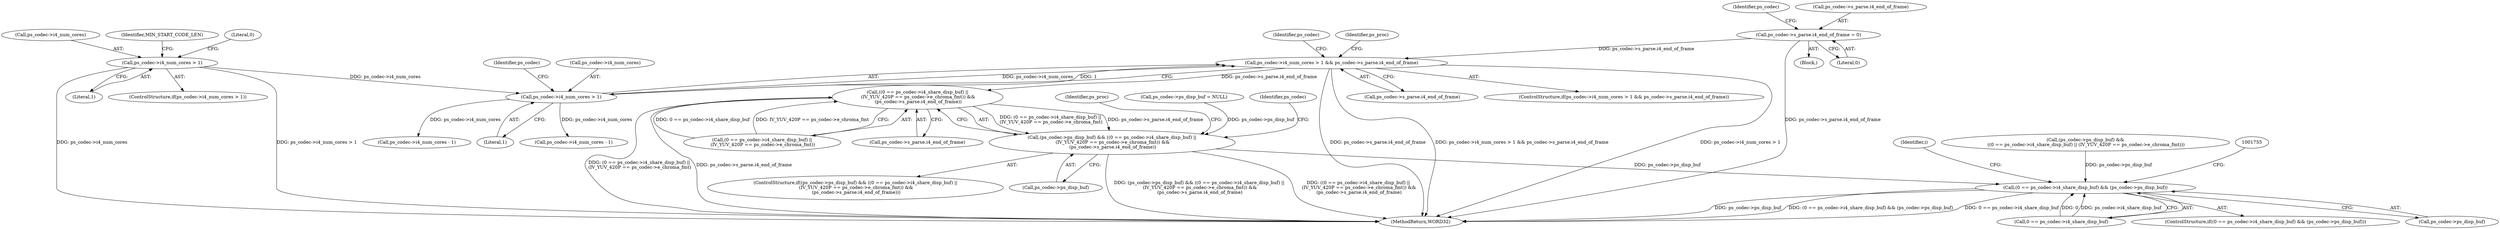 digraph "0_Android_87fb7909c49e6a4510ba86ace1ffc83459c7e1b9@pointer" {
"1001256" [label="(Call,ps_codec->i4_num_cores > 1 && ps_codec->s_parse.i4_end_of_frame)"];
"1001257" [label="(Call,ps_codec->i4_num_cores > 1)"];
"1000786" [label="(Call,ps_codec->i4_num_cores > 1)"];
"1000763" [label="(Call,ps_codec->s_parse.i4_end_of_frame = 0)"];
"1001565" [label="(Call,((0 == ps_codec->i4_share_disp_buf) ||\n (IV_YUV_420P == ps_codec->e_chroma_fmt)) &&\n (ps_codec->s_parse.i4_end_of_frame))"];
"1001561" [label="(Call,(ps_codec->ps_disp_buf) && ((0 == ps_codec->i4_share_disp_buf) ||\n (IV_YUV_420P == ps_codec->e_chroma_fmt)) &&\n (ps_codec->s_parse.i4_end_of_frame))"];
"1001744" [label="(Call,(0 == ps_codec->i4_share_disp_buf) && (ps_codec->ps_disp_buf))"];
"1000145" [label="(Block,)"];
"1001765" [label="(Identifier,i)"];
"1000785" [label="(ControlStructure,if(ps_codec->i4_num_cores > 1))"];
"1001585" [label="(Identifier,ps_proc)"];
"1001258" [label="(Call,ps_codec->i4_num_cores)"];
"1001270" [label="(Identifier,ps_proc)"];
"1001562" [label="(Call,ps_codec->ps_disp_buf)"];
"1000786" [label="(Call,ps_codec->i4_num_cores > 1)"];
"1001565" [label="(Call,((0 == ps_codec->i4_share_disp_buf) ||\n (IV_YUV_420P == ps_codec->e_chroma_fmt)) &&\n (ps_codec->s_parse.i4_end_of_frame))"];
"1001264" [label="(Identifier,ps_codec)"];
"1000763" [label="(Call,ps_codec->s_parse.i4_end_of_frame = 0)"];
"1001743" [label="(ControlStructure,if((0 == ps_codec->i4_share_disp_buf) && (ps_codec->ps_disp_buf)))"];
"1001750" [label="(Call,ps_codec->ps_disp_buf)"];
"1000790" [label="(Literal,1)"];
"1001261" [label="(Literal,1)"];
"1001257" [label="(Call,ps_codec->i4_num_cores > 1)"];
"1001563" [label="(Identifier,ps_codec)"];
"1001560" [label="(ControlStructure,if((ps_codec->ps_disp_buf) && ((0 == ps_codec->i4_share_disp_buf) ||\n (IV_YUV_420P == ps_codec->e_chroma_fmt)) &&\n (ps_codec->s_parse.i4_end_of_frame)))"];
"1001282" [label="(Call,(ps_codec->ps_disp_buf) &&\n ((0 == ps_codec->i4_share_disp_buf) || (IV_YUV_420P == ps_codec->e_chroma_fmt)))"];
"1001256" [label="(Call,ps_codec->i4_num_cores > 1 && ps_codec->s_parse.i4_end_of_frame)"];
"1000787" [label="(Call,ps_codec->i4_num_cores)"];
"1000796" [label="(Identifier,MIN_START_CODE_LEN)"];
"1000769" [label="(Literal,0)"];
"1000772" [label="(Identifier,ps_codec)"];
"1001566" [label="(Call,(0 == ps_codec->i4_share_disp_buf) ||\n (IV_YUV_420P == ps_codec->e_chroma_fmt))"];
"1001577" [label="(Call,ps_codec->s_parse.i4_end_of_frame)"];
"1001276" [label="(Call,ps_codec->i4_num_cores - 1)"];
"1000764" [label="(Call,ps_codec->s_parse.i4_end_of_frame)"];
"1001903" [label="(MethodReturn,WORD32)"];
"1001744" [label="(Call,(0 == ps_codec->i4_share_disp_buf) && (ps_codec->ps_disp_buf))"];
"1001769" [label="(Call,ps_codec->i4_num_cores - 1)"];
"1001255" [label="(ControlStructure,if(ps_codec->i4_num_cores > 1 && ps_codec->s_parse.i4_end_of_frame))"];
"1001680" [label="(Identifier,ps_codec)"];
"1001561" [label="(Call,(ps_codec->ps_disp_buf) && ((0 == ps_codec->i4_share_disp_buf) ||\n (IV_YUV_420P == ps_codec->e_chroma_fmt)) &&\n (ps_codec->s_parse.i4_end_of_frame))"];
"1000793" [label="(Literal,0)"];
"1001745" [label="(Call,0 == ps_codec->i4_share_disp_buf)"];
"1001262" [label="(Call,ps_codec->s_parse.i4_end_of_frame)"];
"1000780" [label="(Call,ps_codec->ps_disp_buf = NULL)"];
"1001256" -> "1001255"  [label="AST: "];
"1001256" -> "1001257"  [label="CFG: "];
"1001256" -> "1001262"  [label="CFG: "];
"1001257" -> "1001256"  [label="AST: "];
"1001262" -> "1001256"  [label="AST: "];
"1001270" -> "1001256"  [label="CFG: "];
"1001563" -> "1001256"  [label="CFG: "];
"1001256" -> "1001903"  [label="DDG: ps_codec->i4_num_cores > 1"];
"1001256" -> "1001903"  [label="DDG: ps_codec->s_parse.i4_end_of_frame"];
"1001256" -> "1001903"  [label="DDG: ps_codec->i4_num_cores > 1 && ps_codec->s_parse.i4_end_of_frame"];
"1001257" -> "1001256"  [label="DDG: ps_codec->i4_num_cores"];
"1001257" -> "1001256"  [label="DDG: 1"];
"1000763" -> "1001256"  [label="DDG: ps_codec->s_parse.i4_end_of_frame"];
"1001256" -> "1001565"  [label="DDG: ps_codec->s_parse.i4_end_of_frame"];
"1001257" -> "1001261"  [label="CFG: "];
"1001258" -> "1001257"  [label="AST: "];
"1001261" -> "1001257"  [label="AST: "];
"1001264" -> "1001257"  [label="CFG: "];
"1000786" -> "1001257"  [label="DDG: ps_codec->i4_num_cores"];
"1001257" -> "1001276"  [label="DDG: ps_codec->i4_num_cores"];
"1001257" -> "1001769"  [label="DDG: ps_codec->i4_num_cores"];
"1000786" -> "1000785"  [label="AST: "];
"1000786" -> "1000790"  [label="CFG: "];
"1000787" -> "1000786"  [label="AST: "];
"1000790" -> "1000786"  [label="AST: "];
"1000793" -> "1000786"  [label="CFG: "];
"1000796" -> "1000786"  [label="CFG: "];
"1000786" -> "1001903"  [label="DDG: ps_codec->i4_num_cores > 1"];
"1000786" -> "1001903"  [label="DDG: ps_codec->i4_num_cores"];
"1000763" -> "1000145"  [label="AST: "];
"1000763" -> "1000769"  [label="CFG: "];
"1000764" -> "1000763"  [label="AST: "];
"1000769" -> "1000763"  [label="AST: "];
"1000772" -> "1000763"  [label="CFG: "];
"1000763" -> "1001903"  [label="DDG: ps_codec->s_parse.i4_end_of_frame"];
"1001565" -> "1001561"  [label="AST: "];
"1001565" -> "1001566"  [label="CFG: "];
"1001565" -> "1001577"  [label="CFG: "];
"1001566" -> "1001565"  [label="AST: "];
"1001577" -> "1001565"  [label="AST: "];
"1001561" -> "1001565"  [label="CFG: "];
"1001565" -> "1001903"  [label="DDG: (0 == ps_codec->i4_share_disp_buf) ||\n (IV_YUV_420P == ps_codec->e_chroma_fmt)"];
"1001565" -> "1001903"  [label="DDG: ps_codec->s_parse.i4_end_of_frame"];
"1001565" -> "1001561"  [label="DDG: (0 == ps_codec->i4_share_disp_buf) ||\n (IV_YUV_420P == ps_codec->e_chroma_fmt)"];
"1001565" -> "1001561"  [label="DDG: ps_codec->s_parse.i4_end_of_frame"];
"1001566" -> "1001565"  [label="DDG: 0 == ps_codec->i4_share_disp_buf"];
"1001566" -> "1001565"  [label="DDG: IV_YUV_420P == ps_codec->e_chroma_fmt"];
"1001561" -> "1001560"  [label="AST: "];
"1001561" -> "1001562"  [label="CFG: "];
"1001562" -> "1001561"  [label="AST: "];
"1001585" -> "1001561"  [label="CFG: "];
"1001680" -> "1001561"  [label="CFG: "];
"1001561" -> "1001903"  [label="DDG: ((0 == ps_codec->i4_share_disp_buf) ||\n (IV_YUV_420P == ps_codec->e_chroma_fmt)) &&\n (ps_codec->s_parse.i4_end_of_frame)"];
"1001561" -> "1001903"  [label="DDG: (ps_codec->ps_disp_buf) && ((0 == ps_codec->i4_share_disp_buf) ||\n (IV_YUV_420P == ps_codec->e_chroma_fmt)) &&\n (ps_codec->s_parse.i4_end_of_frame)"];
"1000780" -> "1001561"  [label="DDG: ps_codec->ps_disp_buf"];
"1001561" -> "1001744"  [label="DDG: ps_codec->ps_disp_buf"];
"1001744" -> "1001743"  [label="AST: "];
"1001744" -> "1001745"  [label="CFG: "];
"1001744" -> "1001750"  [label="CFG: "];
"1001745" -> "1001744"  [label="AST: "];
"1001750" -> "1001744"  [label="AST: "];
"1001755" -> "1001744"  [label="CFG: "];
"1001765" -> "1001744"  [label="CFG: "];
"1001744" -> "1001903"  [label="DDG: ps_codec->ps_disp_buf"];
"1001744" -> "1001903"  [label="DDG: (0 == ps_codec->i4_share_disp_buf) && (ps_codec->ps_disp_buf)"];
"1001744" -> "1001903"  [label="DDG: 0 == ps_codec->i4_share_disp_buf"];
"1001745" -> "1001744"  [label="DDG: 0"];
"1001745" -> "1001744"  [label="DDG: ps_codec->i4_share_disp_buf"];
"1001282" -> "1001744"  [label="DDG: ps_codec->ps_disp_buf"];
}
